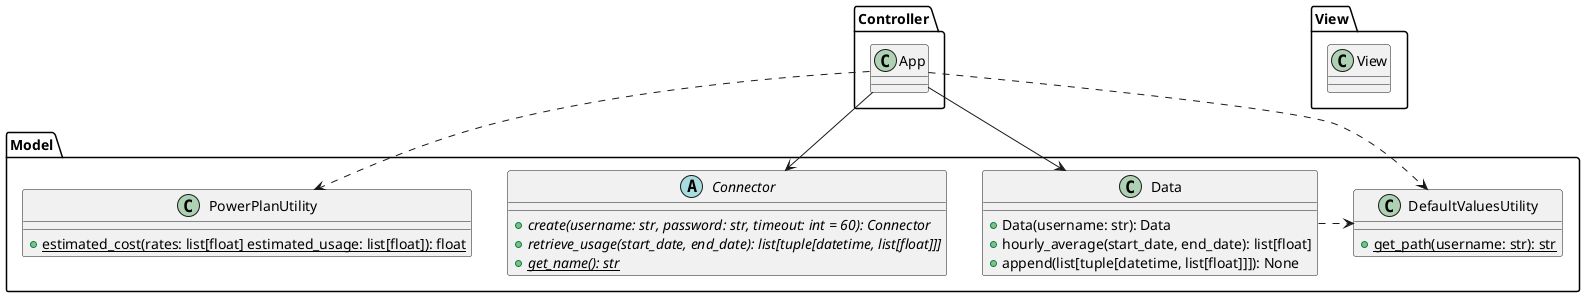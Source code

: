 @startuml Power Comparison Classes
package View {
    class View
}
package Controller {
    class App
}
package Model {
    abstract class Connector {
        + {abstract} create(username: str, password: str, timeout: int = 60): Connector
        + {abstract} retrieve_usage(start_date, end_date): list[tuple[datetime, list[float]]]
        + {abstract} {static} get_name(): str
    }
    class Data {
        + Data(username: str): Data
        + hourly_average(start_date, end_date): list[float]
        + append(list[tuple[datetime, list[float]]]): None
    }
    class PowerPlanUtility {
        ' + PowerPlan(rates: list[float]): PowerPlan
        + {static} estimated_cost(rates: list[float] estimated_usage: list[float]): float
    }
    class DefaultValuesUtility {
        ' + {static} get_profiles_dir(): str
        ' + {static} get_analysis_file_path(username: str): str
        ' + {static} get_usage_data_file_path(username: str): str
        ' + {static} get_config_file_path(username: str): str
        ' + {static} get_users(): list[str]
        + {static} get_path(username: str): str
    }
    ' class Config {
    '     + Config(): Config
    '     + from_username(username: str): Config
    '     + save(file_path: str | None = None): None
    '     + get_config_value(connector_name: str, key: str): str
    ' }
}

App --> Connector
' App --> Config
App --> Data
App ..> PowerPlanUtility
App ..> DefaultValuesUtility
Data .> DefaultValuesUtility
' Config .> DefaultValuesUtility
' Connector .> Config